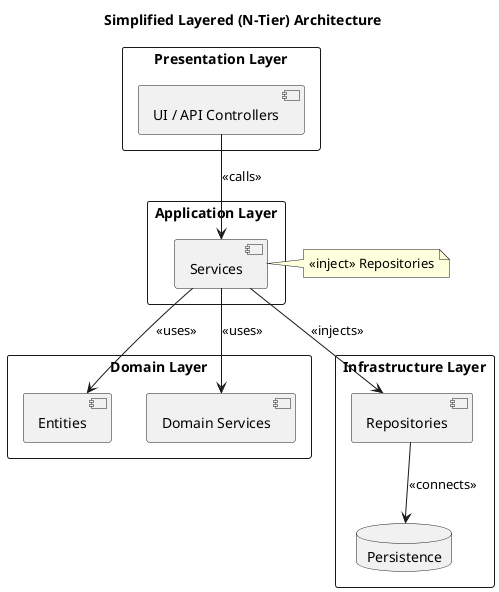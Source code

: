 @startuml SimplifiedLayered (N-Tier) Architecture

title Simplified Layered (N-Tier) Architecture

skinparam packageStyle rectangle

package "Presentation Layer" {
  [UI / API Controllers] as Controllers
}

package "Application Layer" {
  [Services] as Services
}

package "Domain Layer" {
  [Entities] as Entities
  [Domain Services] as DomainServices
}

package "Infrastructure Layer" {
  component "Repositories" as Repositories
  database "Persistence" as Persistence
}

' Flujo principal
Controllers --> Services : <<calls>>
Services --> Entities : <<uses>>
Services --> DomainServices : <<uses>>
Services --> Repositories : <<injects>>
Repositories --> Persistence : <<connects>>

' Inyección de dependencias (inversion of control)
note right of Services
  «inject» Repositories
end note

@enduml
